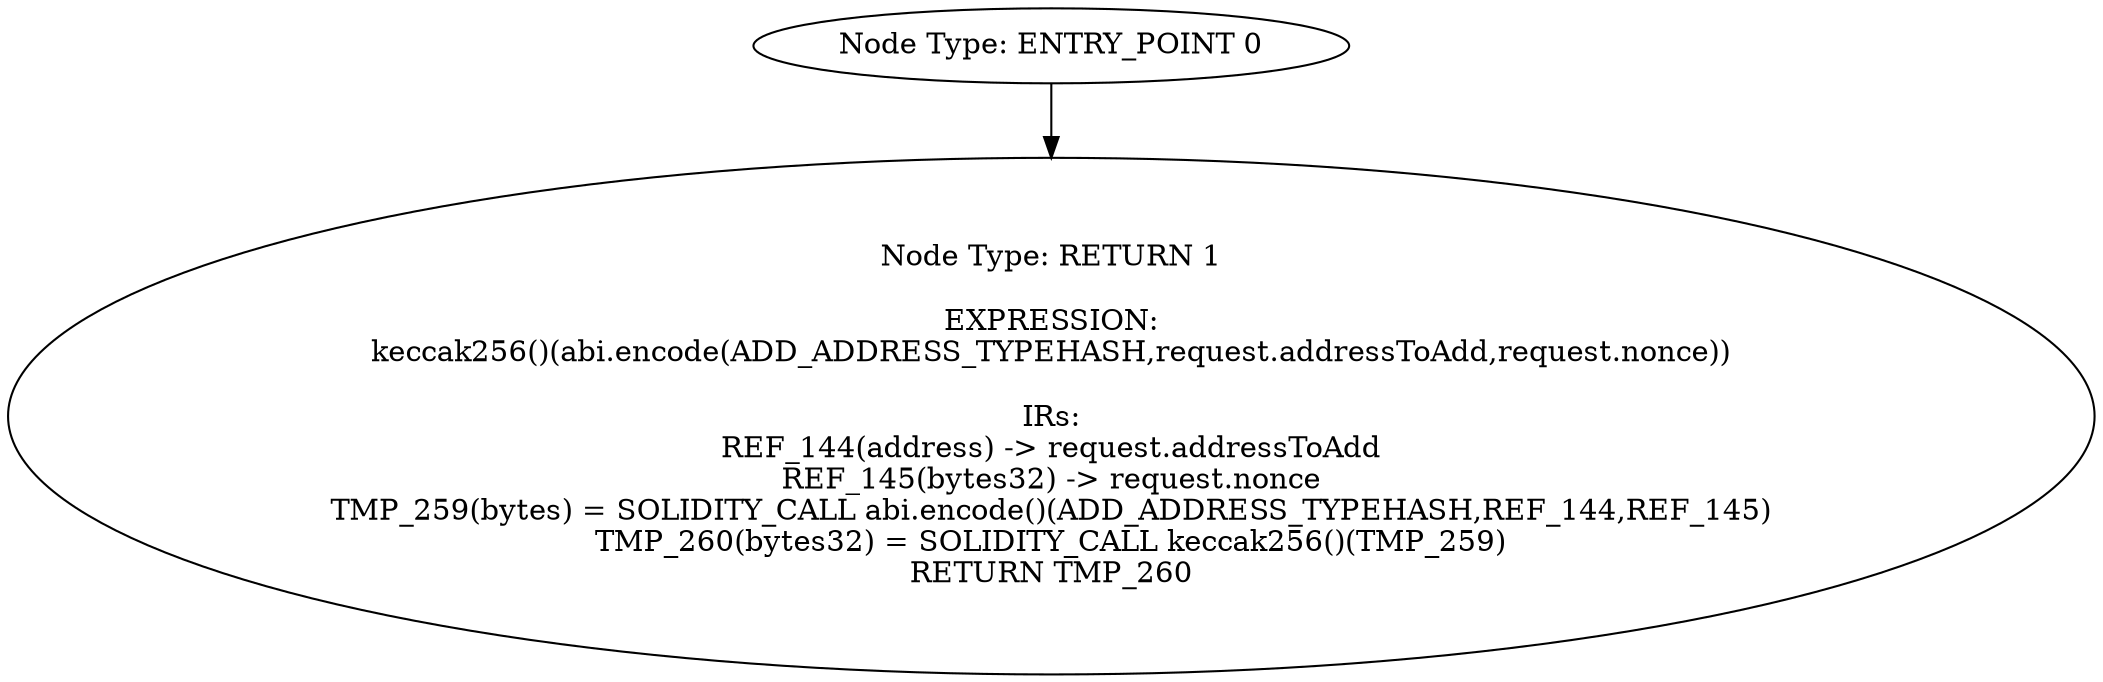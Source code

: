 digraph{
0[label="Node Type: ENTRY_POINT 0
"];
0->1;
1[label="Node Type: RETURN 1

EXPRESSION:
keccak256()(abi.encode(ADD_ADDRESS_TYPEHASH,request.addressToAdd,request.nonce))

IRs:
REF_144(address) -> request.addressToAdd
REF_145(bytes32) -> request.nonce
TMP_259(bytes) = SOLIDITY_CALL abi.encode()(ADD_ADDRESS_TYPEHASH,REF_144,REF_145)
TMP_260(bytes32) = SOLIDITY_CALL keccak256()(TMP_259)
RETURN TMP_260"];
}
